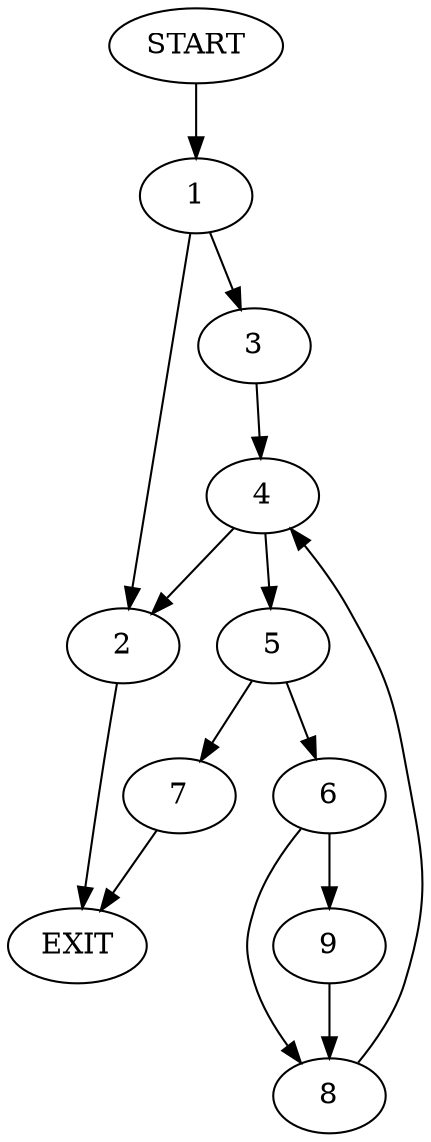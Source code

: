 digraph {
0 [label="START"]
10 [label="EXIT"]
0 -> 1
1 -> 2
1 -> 3
3 -> 4
2 -> 10
4 -> 2
4 -> 5
5 -> 6
5 -> 7
6 -> 8
6 -> 9
7 -> 10
9 -> 8
8 -> 4
}
